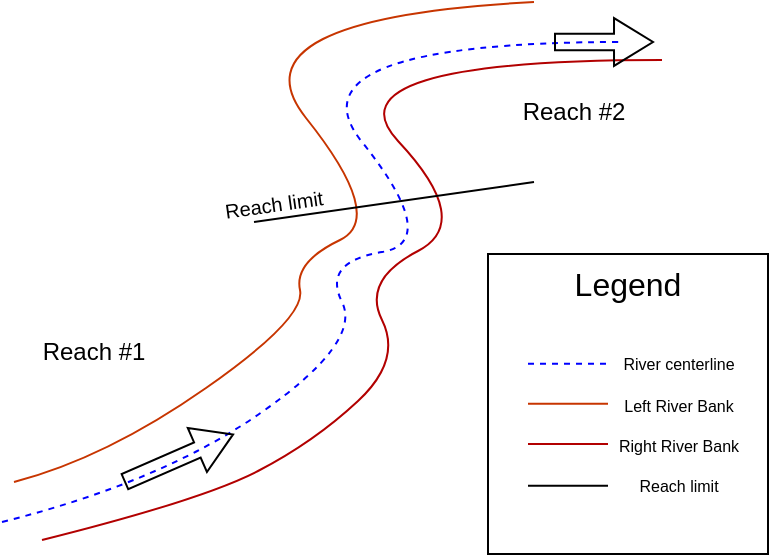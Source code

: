 <mxfile>
    <diagram name="Transect definition" id="A8BRmbT5wvfJh32Th10J">
        <mxGraphModel dx="524" dy="331" grid="1" gridSize="10" guides="1" tooltips="1" connect="1" arrows="1" fold="1" page="1" pageScale="1" pageWidth="413" pageHeight="291" math="0" shadow="0">
            <root>
                <mxCell id="0"/>
                <mxCell id="1" parent="0"/>
                <mxCell id="ZzQDjTmpz0duFavGyw5O-1" value="" style="curved=1;endArrow=none;html=1;rounded=0;endFill=0;dashed=1;strokeColor=#0000FF;" parent="1" edge="1">
                    <mxGeometry width="50" height="50" relative="1" as="geometry">
                        <mxPoint x="24" y="560" as="sourcePoint"/>
                        <mxPoint x="334" y="320" as="targetPoint"/>
                        <Array as="points">
                            <mxPoint x="104" y="540"/>
                            <mxPoint x="204" y="470"/>
                            <mxPoint x="184" y="430"/>
                            <mxPoint x="244" y="420"/>
                            <mxPoint x="164" y="320"/>
                        </Array>
                    </mxGeometry>
                </mxCell>
                <mxCell id="ZzQDjTmpz0duFavGyw5O-9" value="" style="curved=1;endArrow=none;html=1;rounded=0;endFill=0;strokeColor=#B20000;fillColor=#e51400;" parent="1" edge="1">
                    <mxGeometry width="50" height="50" relative="1" as="geometry">
                        <mxPoint x="44" y="569" as="sourcePoint"/>
                        <mxPoint x="354" y="329" as="targetPoint"/>
                        <Array as="points">
                            <mxPoint x="124" y="549"/>
                            <mxPoint x="180" y="520"/>
                            <mxPoint x="224" y="479"/>
                            <mxPoint x="204" y="439"/>
                            <mxPoint x="260" y="410"/>
                            <mxPoint x="184" y="329"/>
                        </Array>
                    </mxGeometry>
                </mxCell>
                <mxCell id="ZzQDjTmpz0duFavGyw5O-10" value="" style="curved=1;endArrow=none;html=1;rounded=0;endFill=0;strokeColor=#C73500;fillColor=#fa6800;" parent="1" edge="1">
                    <mxGeometry width="50" height="50" relative="1" as="geometry">
                        <mxPoint x="30" y="540" as="sourcePoint"/>
                        <mxPoint x="290" y="300" as="targetPoint"/>
                        <Array as="points">
                            <mxPoint x="76" y="528"/>
                            <mxPoint x="176" y="458"/>
                            <mxPoint x="170" y="430"/>
                            <mxPoint x="216" y="408"/>
                            <mxPoint x="136" y="308"/>
                        </Array>
                    </mxGeometry>
                </mxCell>
                <mxCell id="ZzQDjTmpz0duFavGyw5O-11" value="" style="shape=flexArrow;endArrow=classic;html=1;rounded=0;width=8.205;endSize=6.164;endWidth=14.767;" parent="1" edge="1">
                    <mxGeometry width="50" height="50" relative="1" as="geometry">
                        <mxPoint x="85" y="540" as="sourcePoint"/>
                        <mxPoint x="140" y="516" as="targetPoint"/>
                    </mxGeometry>
                </mxCell>
                <mxCell id="ZzQDjTmpz0duFavGyw5O-14" value="" style="endArrow=none;html=1;rounded=0;" parent="1" edge="1">
                    <mxGeometry width="50" height="50" relative="1" as="geometry">
                        <mxPoint x="150" y="410" as="sourcePoint"/>
                        <mxPoint x="290" y="390" as="targetPoint"/>
                    </mxGeometry>
                </mxCell>
                <mxCell id="ZzQDjTmpz0duFavGyw5O-26" value="Reach #1" style="text;html=1;align=center;verticalAlign=middle;whiteSpace=wrap;rounded=0;fillColor=default;" parent="1" vertex="1">
                    <mxGeometry x="40" y="460" width="60" height="30" as="geometry"/>
                </mxCell>
                <mxCell id="ZzQDjTmpz0duFavGyw5O-29" value="Reach #2" style="text;html=1;align=center;verticalAlign=middle;whiteSpace=wrap;rounded=0;fillColor=default;" parent="1" vertex="1">
                    <mxGeometry x="280" y="340" width="60" height="30" as="geometry"/>
                </mxCell>
                <mxCell id="ZzQDjTmpz0duFavGyw5O-30" value="" style="shape=flexArrow;endArrow=classic;html=1;rounded=0;width=8.205;endSize=6.164;endWidth=14.767;" parent="1" edge="1">
                    <mxGeometry width="50" height="50" relative="1" as="geometry">
                        <mxPoint x="300" y="320" as="sourcePoint"/>
                        <mxPoint x="350" y="320" as="targetPoint"/>
                    </mxGeometry>
                </mxCell>
                <mxCell id="ZzQDjTmpz0duFavGyw5O-36" value="" style="group" parent="1" vertex="1" connectable="0">
                    <mxGeometry x="267" y="426" width="140" height="150" as="geometry"/>
                </mxCell>
                <mxCell id="ZzQDjTmpz0duFavGyw5O-8" value="" style="rounded=0;whiteSpace=wrap;html=1;movable=1;resizable=1;rotatable=1;deletable=1;editable=1;locked=0;connectable=1;" parent="ZzQDjTmpz0duFavGyw5O-36" vertex="1">
                    <mxGeometry width="140" height="150" as="geometry"/>
                </mxCell>
                <mxCell id="ZzQDjTmpz0duFavGyw5O-3" value="Legend" style="text;html=1;align=center;verticalAlign=middle;whiteSpace=wrap;rounded=0;fontSize=16;" parent="ZzQDjTmpz0duFavGyw5O-36" vertex="1">
                    <mxGeometry x="40" width="60" height="30" as="geometry"/>
                </mxCell>
                <mxCell id="ZzQDjTmpz0duFavGyw5O-6" value="River&amp;nbsp;&lt;span style=&quot;background-color: initial;&quot;&gt;centerline&lt;/span&gt;" style="text;html=1;align=center;verticalAlign=middle;resizable=0;points=[];autosize=1;strokeColor=none;fillColor=none;fontSize=8;" parent="ZzQDjTmpz0duFavGyw5O-36" vertex="1">
                    <mxGeometry x="55" y="45" width="80" height="20" as="geometry"/>
                </mxCell>
                <mxCell id="ZzQDjTmpz0duFavGyw5O-4" value="" style="curved=0;endArrow=none;html=1;rounded=0;endFill=0;dashed=1;strokeColor=#0000FF;" parent="ZzQDjTmpz0duFavGyw5O-36" edge="1">
                    <mxGeometry width="50" height="50" relative="1" as="geometry">
                        <mxPoint x="20" y="54.84" as="sourcePoint"/>
                        <mxPoint x="60" y="54.84" as="targetPoint"/>
                    </mxGeometry>
                </mxCell>
                <mxCell id="ZzQDjTmpz0duFavGyw5O-21" value="" style="curved=0;endArrow=none;html=1;rounded=0;endFill=0;strokeColor=#C73500;fillColor=#fa6800;" parent="ZzQDjTmpz0duFavGyw5O-36" edge="1">
                    <mxGeometry width="50" height="50" relative="1" as="geometry">
                        <mxPoint x="20" y="74.84" as="sourcePoint"/>
                        <mxPoint x="60" y="74.84" as="targetPoint"/>
                    </mxGeometry>
                </mxCell>
                <mxCell id="ZzQDjTmpz0duFavGyw5O-22" value="Left River&amp;nbsp;&lt;span style=&quot;background-color: initial;&quot;&gt;Bank&lt;/span&gt;" style="text;html=1;align=center;verticalAlign=middle;resizable=0;points=[];autosize=1;strokeColor=none;fillColor=none;fontSize=8;" parent="ZzQDjTmpz0duFavGyw5O-36" vertex="1">
                    <mxGeometry x="55" y="66" width="80" height="20" as="geometry"/>
                </mxCell>
                <mxCell id="ZzQDjTmpz0duFavGyw5O-23" value="" style="curved=0;endArrow=none;html=1;rounded=0;endFill=0;strokeColor=#B20000;fillColor=#e51400;" parent="ZzQDjTmpz0duFavGyw5O-36" edge="1">
                    <mxGeometry width="50" height="50" relative="1" as="geometry">
                        <mxPoint x="20" y="95" as="sourcePoint"/>
                        <mxPoint x="60" y="95" as="targetPoint"/>
                    </mxGeometry>
                </mxCell>
                <mxCell id="ZzQDjTmpz0duFavGyw5O-24" value="Right River&amp;nbsp;&lt;span style=&quot;background-color: initial;&quot;&gt;Bank&lt;/span&gt;" style="text;html=1;align=center;verticalAlign=middle;resizable=0;points=[];autosize=1;strokeColor=none;fillColor=none;fontSize=8;" parent="ZzQDjTmpz0duFavGyw5O-36" vertex="1">
                    <mxGeometry x="55" y="86" width="80" height="20" as="geometry"/>
                </mxCell>
                <mxCell id="2" value="" style="curved=0;endArrow=none;html=1;rounded=0;endFill=0;strokeColor=#000000;" parent="ZzQDjTmpz0duFavGyw5O-36" edge="1">
                    <mxGeometry width="50" height="50" relative="1" as="geometry">
                        <mxPoint x="20" y="115.84" as="sourcePoint"/>
                        <mxPoint x="60" y="115.84" as="targetPoint"/>
                    </mxGeometry>
                </mxCell>
                <mxCell id="3" value="Reach limit" style="text;html=1;align=center;verticalAlign=middle;resizable=0;points=[];autosize=1;strokeColor=none;fillColor=none;fontSize=8;" parent="ZzQDjTmpz0duFavGyw5O-36" vertex="1">
                    <mxGeometry x="65" y="106" width="60" height="20" as="geometry"/>
                </mxCell>
                <mxCell id="4" value="Reach limit" style="text;html=1;align=center;verticalAlign=middle;whiteSpace=wrap;rounded=0;fillColor=none;rotation=-8;fontSize=10;" parent="1" vertex="1">
                    <mxGeometry x="130" y="386" width="60" height="30" as="geometry"/>
                </mxCell>
            </root>
        </mxGraphModel>
    </diagram>
</mxfile>